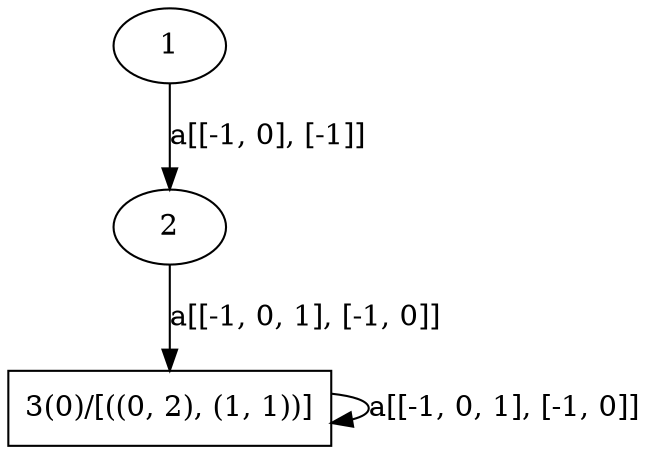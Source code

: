 digraph a_star_capture {	1 -> 2[label="a[[-1, 0], [-1]]"]
	2 -> 3[label="a[[-1, 0, 1], [-1, 0]]"]
	3 -> 3[label="a[[-1, 0, 1], [-1, 0]]"]3[shape=box, label="3(0)/[((0, 2), (1, 1))]"]}
